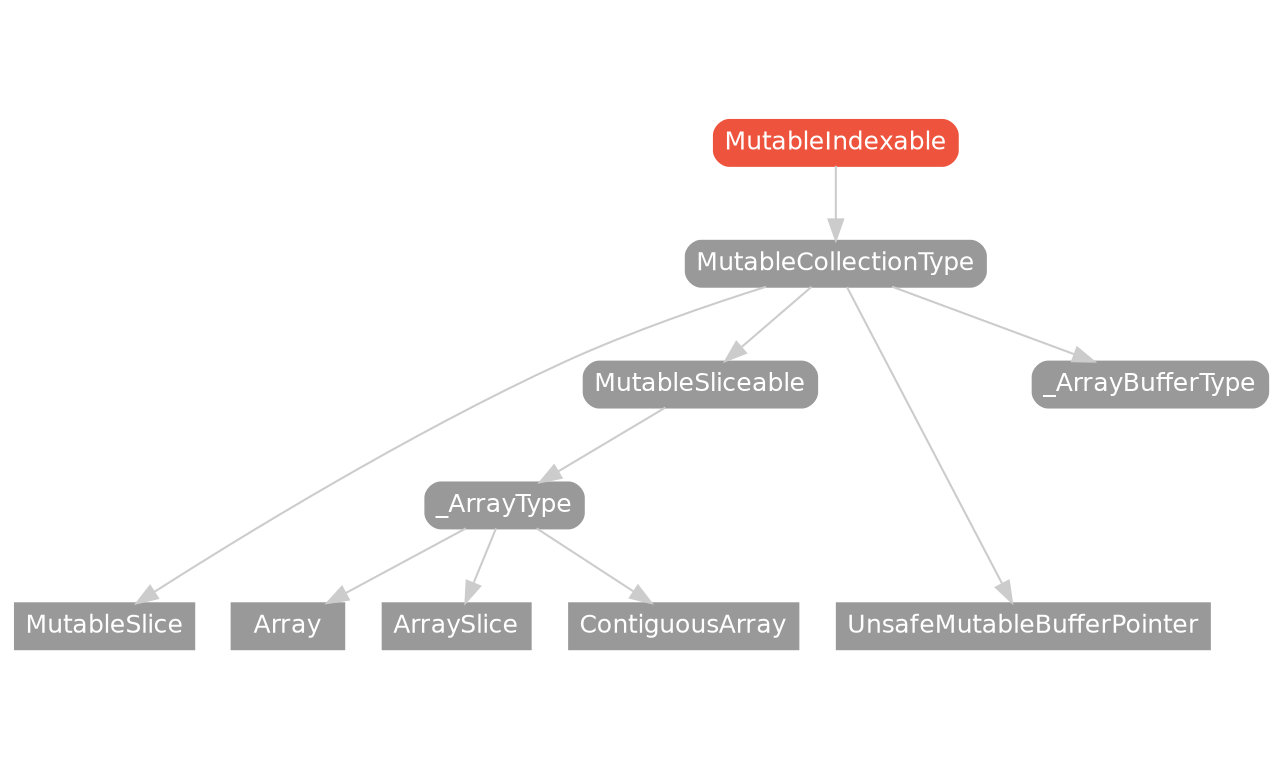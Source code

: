 strict digraph "MutableIndexable - Type Hierarchy - SwiftDoc.org" {
    pad="0.1,0.8"
    node [shape=box, style="filled,rounded", color="#999999", fillcolor="#999999", fontcolor=white, fontname=Helvetica, fontnames="Helvetica,sansserif", fontsize=12, margin="0.07,0.05", height="0.3"]
    edge [color="#cccccc"]
    "Array" [URL="/type/Array/", style=filled]
    "ArraySlice" [URL="/type/ArraySlice/", style=filled]
    "ContiguousArray" [URL="/type/ContiguousArray/", style=filled]
    "MutableCollectionType" [URL="/protocol/MutableCollectionType/"]
    "MutableIndexable" [URL="/protocol/MutableIndexable/", style="filled,rounded", fillcolor="#ee543d", color="#ee543d"]
    "MutableSlice" [URL="/type/MutableSlice/", style=filled]
    "MutableSliceable" [URL="/protocol/MutableSliceable/"]
    "UnsafeMutableBufferPointer" [URL="/type/UnsafeMutableBufferPointer/", style=filled]
    "_ArrayBufferType" [URL="/protocol/_ArrayBufferType/"]
    "_ArrayType" [URL="/protocol/_ArrayType/"]    "MutableIndexable" -> "MutableCollectionType"
    "MutableCollectionType" -> "MutableSlice"
    "MutableCollectionType" -> "MutableSliceable"
    "MutableCollectionType" -> "UnsafeMutableBufferPointer"
    "MutableCollectionType" -> "_ArrayBufferType"
    "MutableSliceable" -> "_ArrayType"
    "_ArrayType" -> "Array"
    "_ArrayType" -> "ArraySlice"
    "_ArrayType" -> "ContiguousArray"
    subgraph Types {
        rank = max; "MutableSlice"; "UnsafeMutableBufferPointer"; "Array"; "ArraySlice"; "ContiguousArray";
    }
}